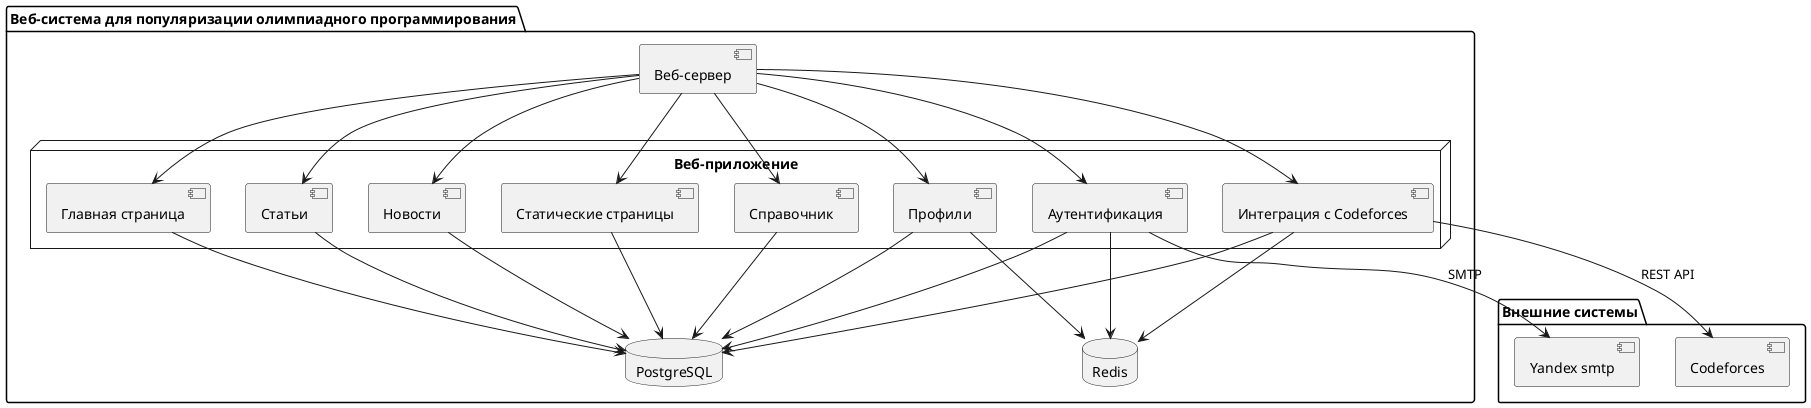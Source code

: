 @startuml
package "Веб-система для популяризации олимпиадного программирования" {

    [Веб-сервер] as web_server

    node "Веб-приложение" {
        component "Главная страница" as home
        component "Статьи" as articles
        component "Новости" as news
        component "Статические страницы" as static_pages
        component "Справочник" as handbook
        component "Профили" as user_profiles
        component "Аутентификация" as custom_auth
        component "Интеграция с Codeforces" as codeforces
    }

    database "PostgreSQL" as postgres
    database "Redis" as redis

    ' Веб-сервер направляет запросы в Django
    web_server --> home
    web_server --> articles
    web_server --> news
    web_server --> static_pages
    web_server --> handbook
    web_server --> user_profiles
    web_server --> custom_auth
    web_server --> codeforces

    ' Прямые связи с PostgreSQL
    home --> postgres
    articles --> postgres
    news --> postgres
    static_pages --> postgres
    handbook --> postgres
    user_profiles --> postgres
    custom_auth --> postgres
    codeforces --> postgres

    ' Связи с Redis
    user_profiles --> redis
    custom_auth --> redis
    codeforces --> redis
}

' Внешняя система Codeforces API
package "Внешние системы" {
    [Codeforces] as codeforces_api
    [Yandex smtp] as yandex_smtp
    }
}



' Модуль интеграции делает GET-запросы
codeforces --> codeforces_api : REST API
custom_auth --> yandex_smtp : SMTP
@enduml
